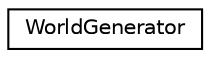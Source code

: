 digraph "Graphical Class Hierarchy"
{
  edge [fontname="Helvetica",fontsize="10",labelfontname="Helvetica",labelfontsize="10"];
  node [fontname="Helvetica",fontsize="10",shape=record];
  rankdir="LR";
  Node0 [label="WorldGenerator",height=0.2,width=0.4,color="black", fillcolor="white", style="filled",URL="$classWorldGenerator.html",tooltip="One try a the game. "];
}
